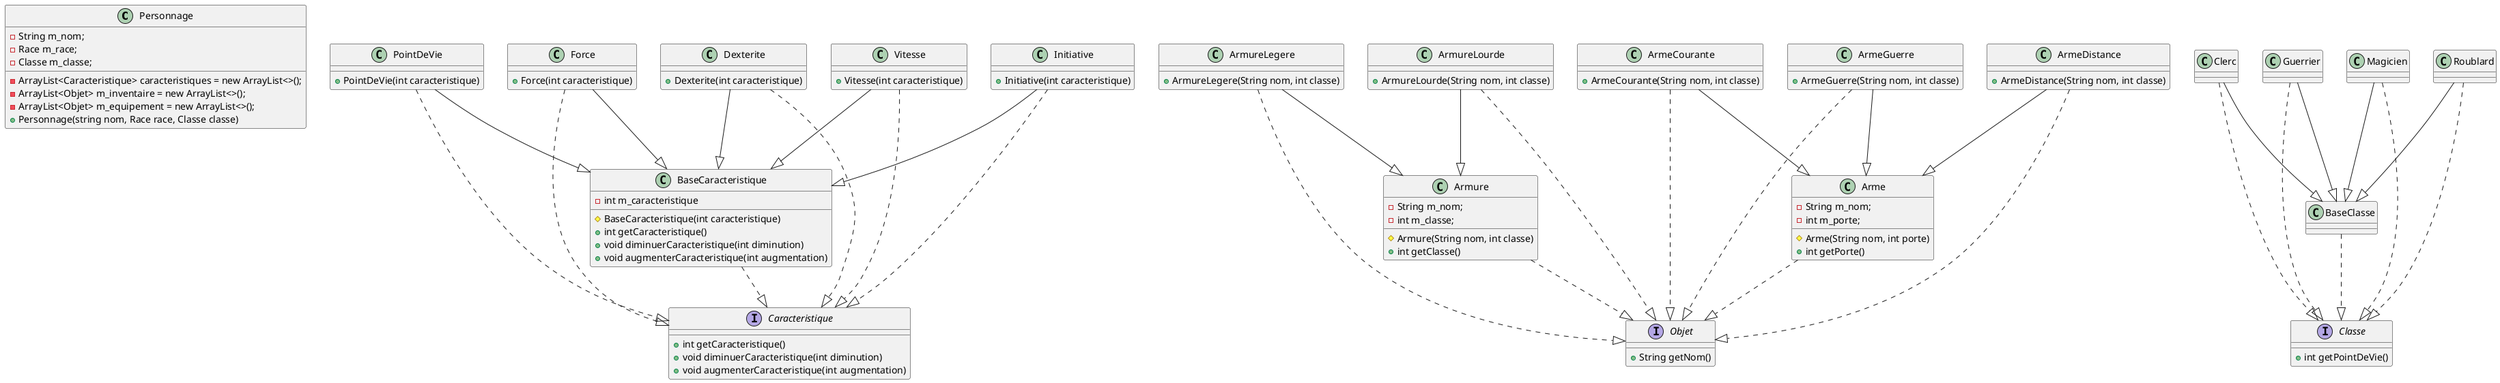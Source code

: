 @startuml
'https://plantuml.com/class-diagram

class Personnage {
    - String m_nom;
    - Race m_race;
    - Classe m_classe;
    - ArrayList<Caracteristique> caracteristiques = new ArrayList<>();
    - ArrayList<Objet> m_inventaire = new ArrayList<>();
    - ArrayList<Objet> m_equipement = new ArrayList<>();
    + Personnage(string nom, Race race, Classe classe)
}

interface Caracteristique {
  + int getCaracteristique()
  + void diminuerCaracteristique(int diminution)
  + void augmenterCaracteristique(int augmentation)
}

class BaseCaracteristique {
  - int m_caracteristique
  # BaseCaracteristique(int caracteristique)
  + int getCaracteristique()
  + void diminuerCaracteristique(int diminution)
  + void augmenterCaracteristique(int augmentation)
}

class PointDeVie {
+ PointDeVie(int caracteristique)
}
class Force {
+ Force(int caracteristique)
}
class Dexterite {
+ Dexterite(int caracteristique)
}
class Vitesse {
+ Vitesse(int caracteristique)
}
class Initiative {
+ Initiative(int caracteristique)
}

PointDeVie --|> BaseCaracteristique
Force --|> BaseCaracteristique
Dexterite --|> BaseCaracteristique
Vitesse --|> BaseCaracteristique
Initiative --|> BaseCaracteristique

PointDeVie ..|> Caracteristique
Force ..|> Caracteristique
Dexterite ..|> Caracteristique
Vitesse ..|> Caracteristique
Initiative ..|> Caracteristique

BaseCaracteristique ..|> Caracteristique

interface Objet {
  + String getNom()
}

class Armure {
- String m_nom;
- int m_classe;
# Armure(String nom, int classe)
+ int getClasse()
}

class Arme {
- String m_nom;
- int m_porte;
# Arme(String nom, int porte)
+ int getPorte()
}

Armure ..|> Objet
Arme ..|> Objet

class ArmureLegere {
+ ArmureLegere(String nom, int classe)
}
class ArmureLourde {
+ ArmureLourde(String nom, int classe)
}
class ArmeCourante {
+ ArmeCourante(String nom, int classe)
}
class ArmeGuerre {
+ ArmeGuerre(String nom, int classe)
}
class ArmeDistance {
+ ArmeDistance(String nom, int classe)
}

ArmureLegere --|> Armure
ArmureLegere ..|> Objet
ArmureLourde --|> Armure
ArmureLourde ..|> Objet
ArmeCourante --|> Arme
ArmeCourante ..|> Objet
ArmeGuerre --|> Arme
ArmeGuerre ..|> Objet
ArmeDistance --|> Arme
ArmeDistance ..|> Objet

interface Classe {
  + int getPointDeVie()
}

class Clerc
class Guerrier
class Magicien
class Roublard

BaseClasse ..|> Classe

Clerc --|> BaseClasse
Clerc ..|> Classe

Guerrier --|> BaseClasse
Guerrier ..|> Classe

Magicien --|> BaseClasse
Magicien ..|> Classe

Roublard --|> BaseClasse
Roublard ..|> Classe


@enduml